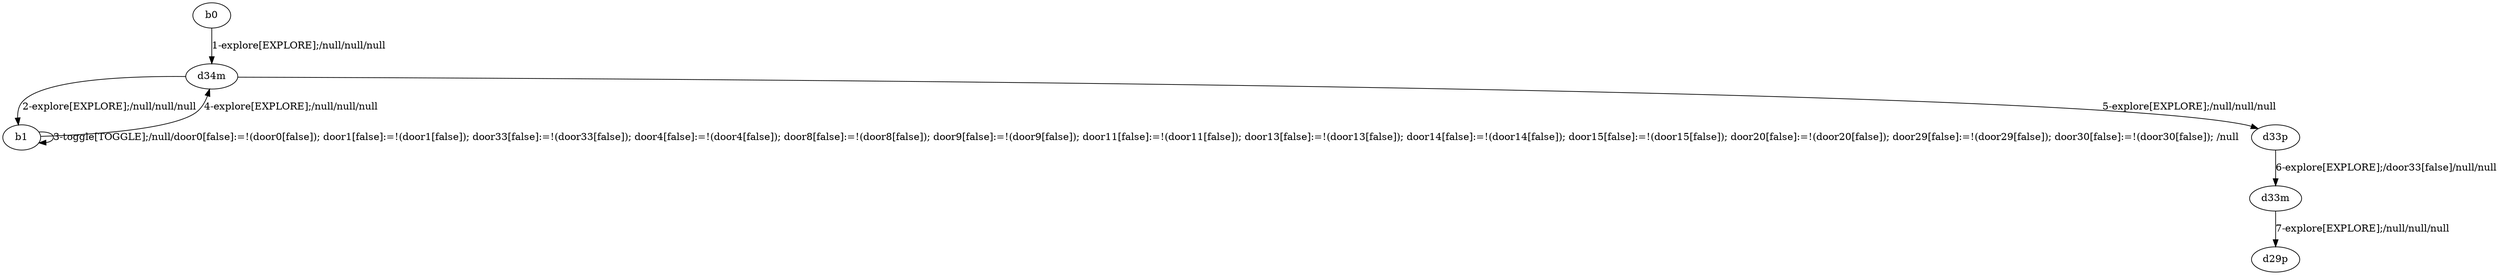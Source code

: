 # Total number of goals covered by this test: 1
# d33m --> d29p

digraph g {
"b0" -> "d34m" [label = "1-explore[EXPLORE];/null/null/null"];
"d34m" -> "b1" [label = "2-explore[EXPLORE];/null/null/null"];
"b1" -> "b1" [label = "3-toggle[TOGGLE];/null/door0[false]:=!(door0[false]); door1[false]:=!(door1[false]); door33[false]:=!(door33[false]); door4[false]:=!(door4[false]); door8[false]:=!(door8[false]); door9[false]:=!(door9[false]); door11[false]:=!(door11[false]); door13[false]:=!(door13[false]); door14[false]:=!(door14[false]); door15[false]:=!(door15[false]); door20[false]:=!(door20[false]); door29[false]:=!(door29[false]); door30[false]:=!(door30[false]); /null"];
"b1" -> "d34m" [label = "4-explore[EXPLORE];/null/null/null"];
"d34m" -> "d33p" [label = "5-explore[EXPLORE];/null/null/null"];
"d33p" -> "d33m" [label = "6-explore[EXPLORE];/door33[false]/null/null"];
"d33m" -> "d29p" [label = "7-explore[EXPLORE];/null/null/null"];
}